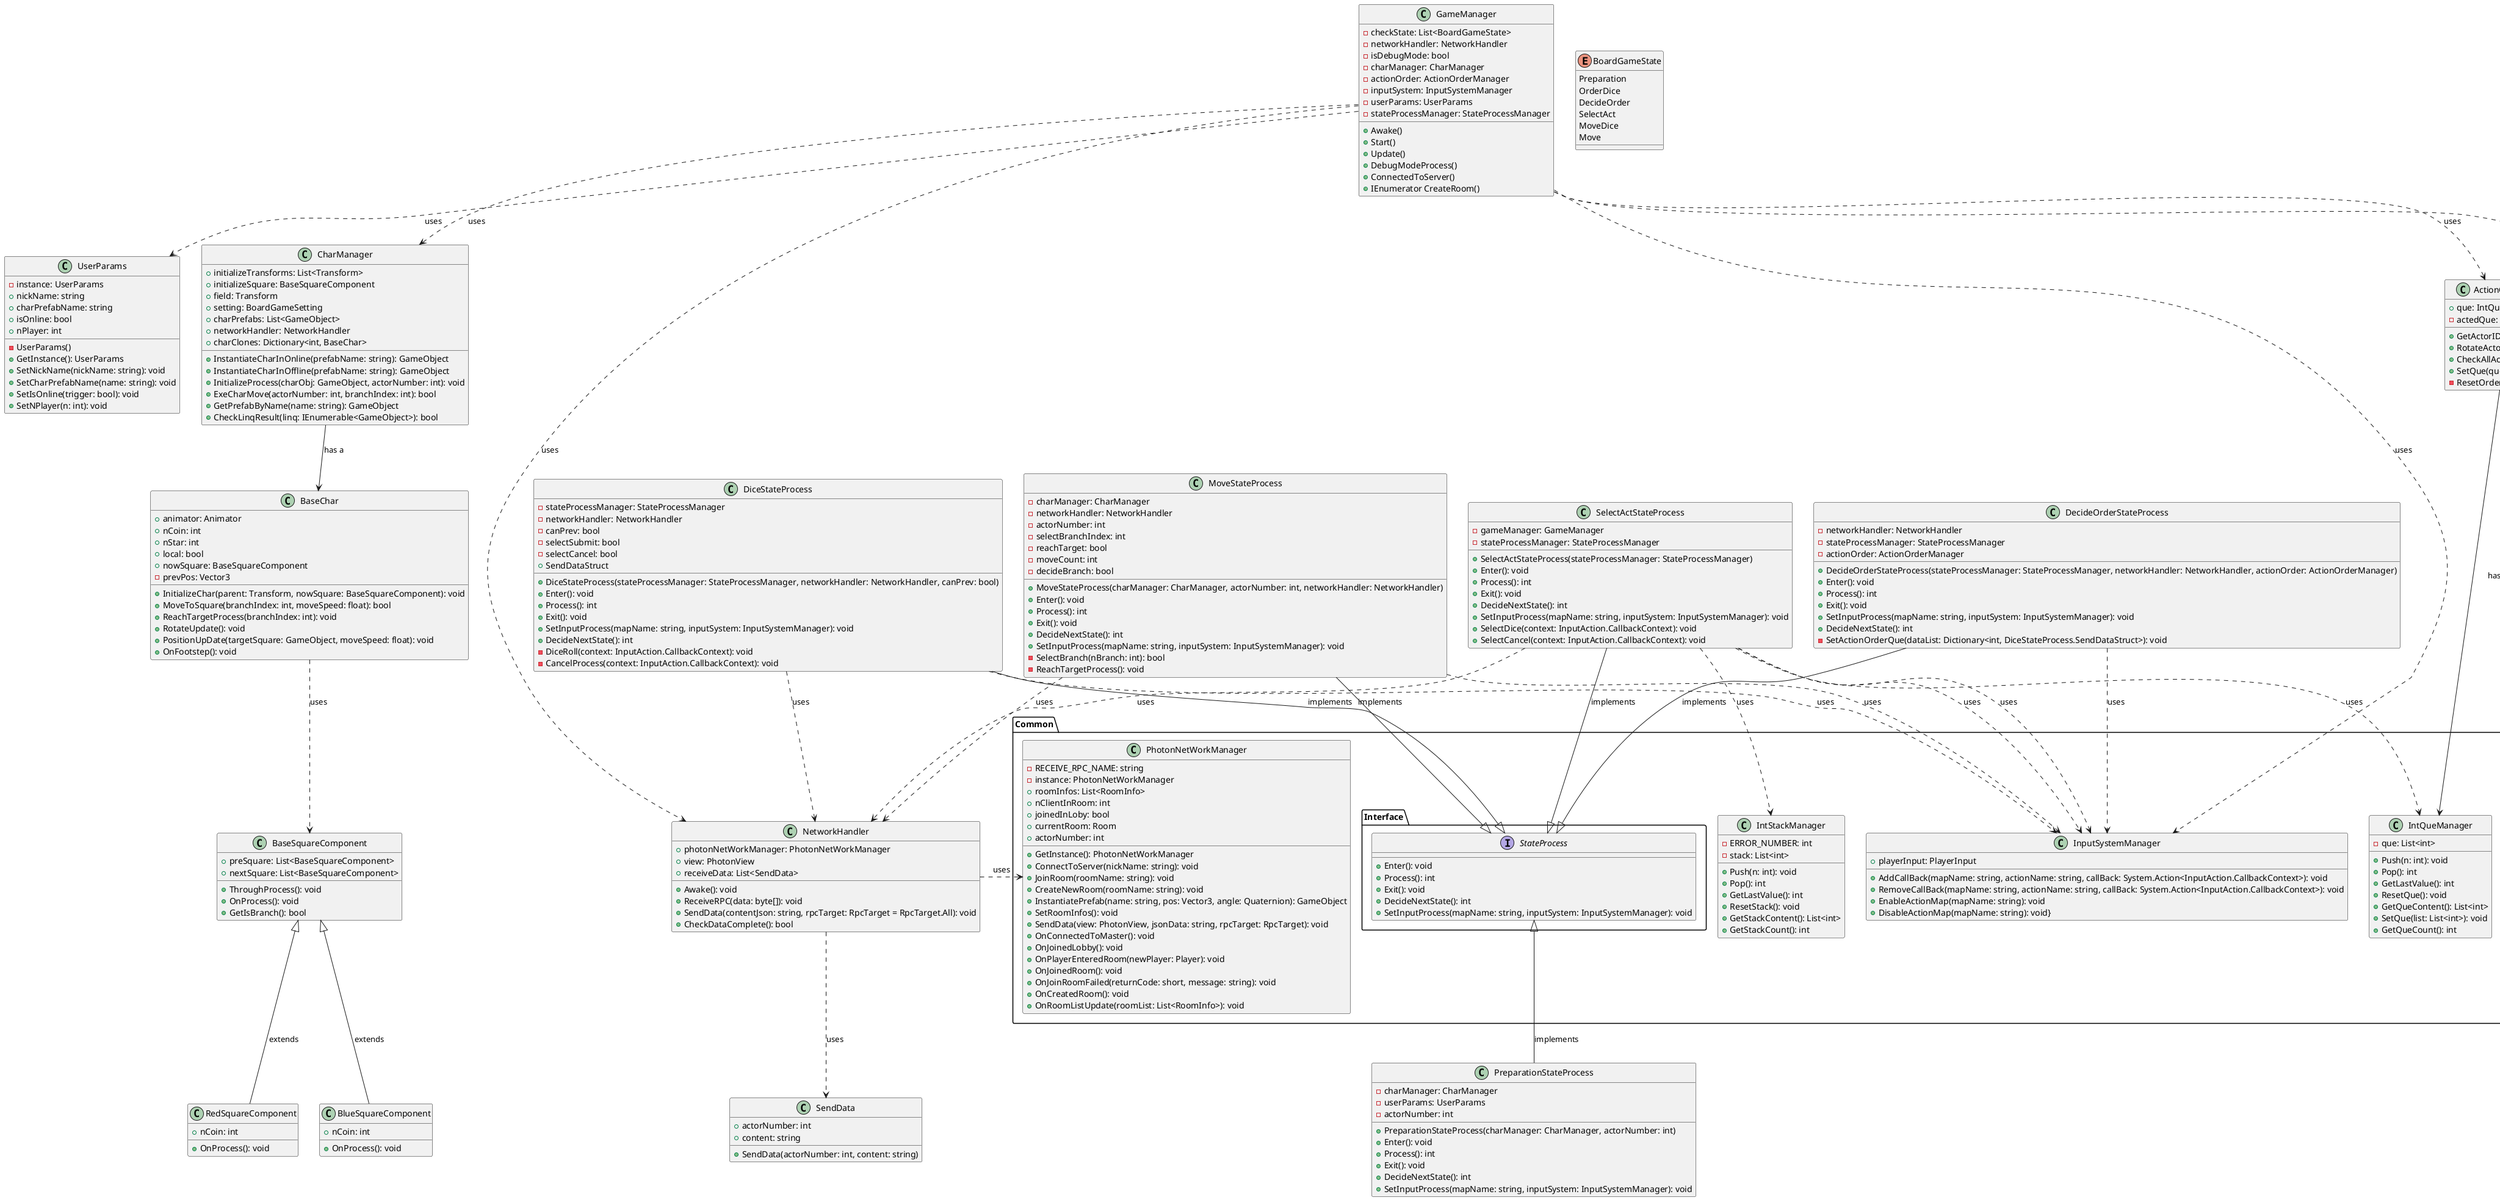 @startuml

namespace Common {
    class InputSystemManager {
        +playerInput: PlayerInput
        +AddCallBack(mapName: string, actionName: string, callBack: System.Action<InputAction.CallbackContext>): void
        +RemoveCallBack(mapName: string, actionName: string, callBack: System.Action<InputAction.CallbackContext>): void
        +EnableActionMap(mapName: string): void
        +DisableActionMap(mapName: string): void}
    }
    class IntQueManager {
        -que: List<int>
        +Push(n: int): void
        +Pop(): int
        +GetLastValue(): int
        +ResetQue(): void
        +GetQueContent(): List<int>
        +SetQue(list: List<int>): void
        +GetQueCount(): int
    }

    class IntStackManager {
        -ERROR_NUMBER: int
        -stack: List<int>
        +Push(n: int): void
        +Pop(): int
        +GetLastValue(): int
        +ResetStack(): void
        +GetStackContent(): List<int>
        +GetStackCount(): int
    }

    class PhotonNetWorkManager {
        -RECEIVE_RPC_NAME: string
        -instance: PhotonNetWorkManager
        +roomInfos: List<RoomInfo>
        +nClientInRoom: int
        +joinedInLoby: bool
        +currentRoom: Room
        +actorNumber: int
        +GetInstance(): PhotonNetWorkManager
        +ConnectToServer(nickName: string): void
        +JoinRoom(roomName: string): void
        +CreateNewRoom(roomName: string): void
        +InstantiatePrefab(name: string, pos: Vector3, angle: Quaternion): GameObject
        +SetRoomInfos(): void
        +SendData(view: PhotonView, jsonData: string, rpcTarget: RpcTarget): void
        +OnConnectedToMaster(): void
        +OnJoinedLobby(): void
        +OnPlayerEnteredRoom(newPlayer: Player): void
        +OnJoinedRoom(): void
        +OnJoinRoomFailed(returnCode: short, message: string): void
        +OnCreatedRoom(): void
        +OnRoomListUpdate(roomList: List<RoomInfo>): void
    }

    class StateMachine {
        +intStack: Common.IntStackManager
        +StateMachine()
        +ChangeState(current: StateProcess, next: StateProcess): bool
        +ExeProcess(stateProcess: StateProcess): int
    }

    namespace Interface {
        interface StateProcess {
            +Enter(): void
            +Process(): int
            +Exit(): void
            +DecideNextState(): int
            +SetInputProcess(mapName: string, inputSystem: InputSystemManager): void
        }
    }
}

class GameManager {
    - checkState: List<BoardGameState>
    - networkHandler: NetworkHandler
    - isDebugMode: bool
    - charManager: CharManager
    - actionOrder: ActionOrderManager
    - inputSystem: InputSystemManager
    - userParams: UserParams
    - stateProcessManager: StateProcessManager
    + Awake()
    + Start()
    + Update()
    + DebugModeProcess()
    + ConnectedToServer()
    + IEnumerator CreateRoom()
}

class UserParams {
    -instance: UserParams
    +nickName: string
    +charPrefabName: string
    +isOnline: bool
    +nPlayer: int
    -UserParams()
    +GetInstance(): UserParams
    +SetNickName(nickName: string): void
    +SetCharPrefabName(name: string): void
    +SetIsOnline(trigger: bool): void
    +SetNPlayer(n: int): void
}

class NetworkHandler {
    +photonNetWorkManager: PhotonNetWorkManager
    +view: PhotonView
    +receiveData: List<SendData>
    +Awake(): void
    +ReceiveRPC(data: byte[]): void
    +SendData(contentJson: string, rpcTarget: RpcTarget = RpcTarget.All): void
    +CheckDataComplete(): bool
}
class CharManager {
     +initializeTransforms: List<Transform>
    +initializeSquare: BaseSquareComponent
    +field: Transform
    +setting: BoardGameSetting
    +charPrefabs: List<GameObject>
    +networkHandler: NetworkHandler
    +charClones: Dictionary<int, BaseChar>
    +InstantiateCharInOnline(prefabName: string): GameObject
    +InstantiateCharInOffline(prefabName: string): GameObject
    +InitializeProcess(charObj: GameObject, actorNumber: int): void
    +ExeCharMove(actorNumber: int, branchIndex: int): bool
    +GetPrefabByName(name: string): GameObject
    +CheckLinqResult(linq: IEnumerable<GameObject>): bool
}
class BaseChar {
    +animator: Animator
    +nCoin: int
    +nStar: int
    +local: bool
    +nowSquare: BaseSquareComponent
    -prevPos: Vector3
    +InitializeChar(parent: Transform, nowSquare: BaseSquareComponent): void
    +MoveToSquare(branchIndex: int, moveSpeed: float): bool
    +ReachTargetProcess(branchIndex: int): void
    +RotateUpdate(): void
    +PositionUpDate(targetSquare: GameObject, moveSpeed: float): void
    +OnFootstep(): void
}
class ActionOrderManager {
    +que: IntQueManager
    -actedQue: IntQueManager
    +GetActorID(): int
    +RotateActorOrder(): void
    +CheckAllActed(): bool
    +SetQue(que: List<int>): void
    -ResetOrderQue(): void
}

class StateProcessManager {
        +PREV_RETURN_NUMBER: int
    +gameManager: BoardGame.GameManager
    +stateMachine: StateMachine
    +stateTrasitionManager: StateTrasitionManager
    +currentState: BoardGameState
    +stateProcess: Dictionary<BoardGameState, StateProcess>
    +StateProcessManager(networkHandler: NetworkHandler, charManager: CharManager, actionOrder: ActionOrderManager, inputSystem: InputSystemManager)
    +SetProcess(networkHandler: NetworkHandler, charManager: CharManager, actionOrder: ActionOrderManager, inputSystem: InputSystemManager): void
    +InitializeStateProcesses(networkHandler: NetworkHandler, charManager: CharManager, actionOrder: ActionOrderManager): void
    +SetInputProcess(inputSystem: InputSystemManager): void
    +RunCurrentStateProcess(inputSystem: InputSystemManager): void
    +SetActionMapEnable(currentState: BoardGameState, nextState: BoardGameState, inputSystem: InputSystemManager): void
}
class StateTrasitionManager {
    +stateMachine: StateMachine
    +stateProcessManager: StateProcessManager
    +StateTrasitionManager(processManager: StateProcessManager, stateMachine: StateMachine)
    +StateTransition(processResult: int, currentState: BoardGameState): BoardGameState
    +PushToStateHistory(transitioned: bool, processResult: int): void
}

class SendData {
    +actorNumber: int
    +content: string
    +SendData(actorNumber: int, content: string)
}

class BaseSquareComponent {
    +preSquare: List<BaseSquareComponent>
    +nextSquare: List<BaseSquareComponent>
    +ThroughProcess(): void
    +OnProcess(): void
    +GetIsBranch(): bool
}

class BlueSquareComponent {
    +nCoin: int
    +OnProcess(): void
}

class RedSquareComponent {
    +nCoin: int
    +OnProcess(): void
}

class DecideOrderStateProcess {
    -networkHandler: NetworkHandler
    -stateProcessManager: StateProcessManager
    -actionOrder: ActionOrderManager
    +DecideOrderStateProcess(stateProcessManager: StateProcessManager, networkHandler: NetworkHandler, actionOrder: ActionOrderManager)
    +Enter(): void
    +Process(): int
    +Exit(): void
    +SetInputProcess(mapName: string, inputSystem: InputSystemManager): void
    +DecideNextState(): int
    -SetActionOrderQue(dataList: Dictionary<int, DiceStateProcess.SendDataStruct>): void
}

class DiceStateProcess {
    -stateProcessManager: StateProcessManager
    -networkHandler: NetworkHandler
    -canPrev: bool
    -selectSubmit: bool
    -selectCancel: bool
    +DiceStateProcess(stateProcessManager: StateProcessManager, networkHandler: NetworkHandler, canPrev: bool)
    +Enter(): void
    +Process(): int
    +Exit(): void
    +SetInputProcess(mapName: string, inputSystem: InputSystemManager): void
    +DecideNextState(): int
    -DiceRoll(context: InputAction.CallbackContext): void
    -CancelProcess(context: InputAction.CallbackContext): void
    +SendDataStruct
}

class MoveStateProcess {
    -charManager: CharManager
    -networkHandler: NetworkHandler
    -actorNumber: int
    -selectBranchIndex: int
    -reachTarget: bool
    -moveCount: int
    -decideBranch: bool
    +MoveStateProcess(charManager: CharManager, actorNumber: int, networkHandler: NetworkHandler)
    +Enter(): void
    +Process(): int
    +Exit(): void
    +DecideNextState(): int
    +SetInputProcess(mapName: string, inputSystem: InputSystemManager): void
    -SelectBranch(nBranch: int): bool
    -ReachTargetProcess(): void
}

class PreparationStateProcess {
    -charManager: CharManager
    -userParams: UserParams
    -actorNumber: int
    +PreparationStateProcess(charManager: CharManager, actorNumber: int)
    +Enter(): void
    +Process(): int
    +Exit(): void
    +DecideNextState(): int
    +SetInputProcess(mapName: string, inputSystem: InputSystemManager): void
}

class SelectActStateProcess {
    -gameManager: GameManager
    -stateProcessManager: StateProcessManager
    +SelectActStateProcess(stateProcessManager: StateProcessManager)
    +Enter(): void
    +Process(): int
    +Exit(): void
    +DecideNextState(): int
    +SetInputProcess(mapName: string, inputSystem: InputSystemManager): void
    +SelectDice(context: InputAction.CallbackContext): void
    +SelectCancel(context: InputAction.CallbackContext): void
}


enum BoardGameState {
    Preparation
    OrderDice
    DecideOrder
    SelectAct
    MoveDice
    Move
}

GameManager ..> NetworkHandler : uses 
GameManager ..> CharManager : uses 
GameManager ..> ActionOrderManager : uses 
GameManager ..> InputSystemManager : uses 
GameManager ..> StateProcessManager : uses 
GameManager ..> UserParams : uses 

CharManager --> BaseChar : has a

StateProcessManager ..> StateTrasitionManager : uses
StateProcessManager ..> StateMachine : uses

StateTrasitionManager ..> StateMachine : uses

NetworkHandler ..> PhotonNetWorkManager : uses

BaseChar ..> BaseSquareComponent: uses

ActionOrderManager --> IntQueManager : has a

BaseSquareComponent <|-- BlueSquareComponent : extends
BaseSquareComponent <|-- RedSquareComponent : extends

Common.Interface.StateProcess <|-- DecideOrderStateProcess : implements
Common.Interface.StateProcess <|-- DiceStateProcess : implements
Common.Interface.StateProcess <|-- MoveStateProcess : implements
Common.Interface.StateProcess <|-- PreparationStateProcess : implements
Common.Interface.StateProcess <|-- SelectActStateProcess : implements

DecideOrderStateProcess ..> Common.InputSystemManager : uses

DiceStateProcess ..> Common.InputSystemManager : uses
DiceStateProcess ..> NetworkHandler : uses

SelectActStateProcess ..> Common.InputSystemManager : uses
SelectActStateProcess ..> NetworkHandler : uses

MoveStateProcess ..> Common.InputSystemManager : uses
MoveStateProcess ..> NetworkHandler : uses

SelectActStateProcess ..> InputSystemManager : uses
SelectActStateProcess ..> IntQueManager : uses
SelectActStateProcess ..> IntStackManager : uses

NetworkHandler ..> SendData : uses

@enduml
